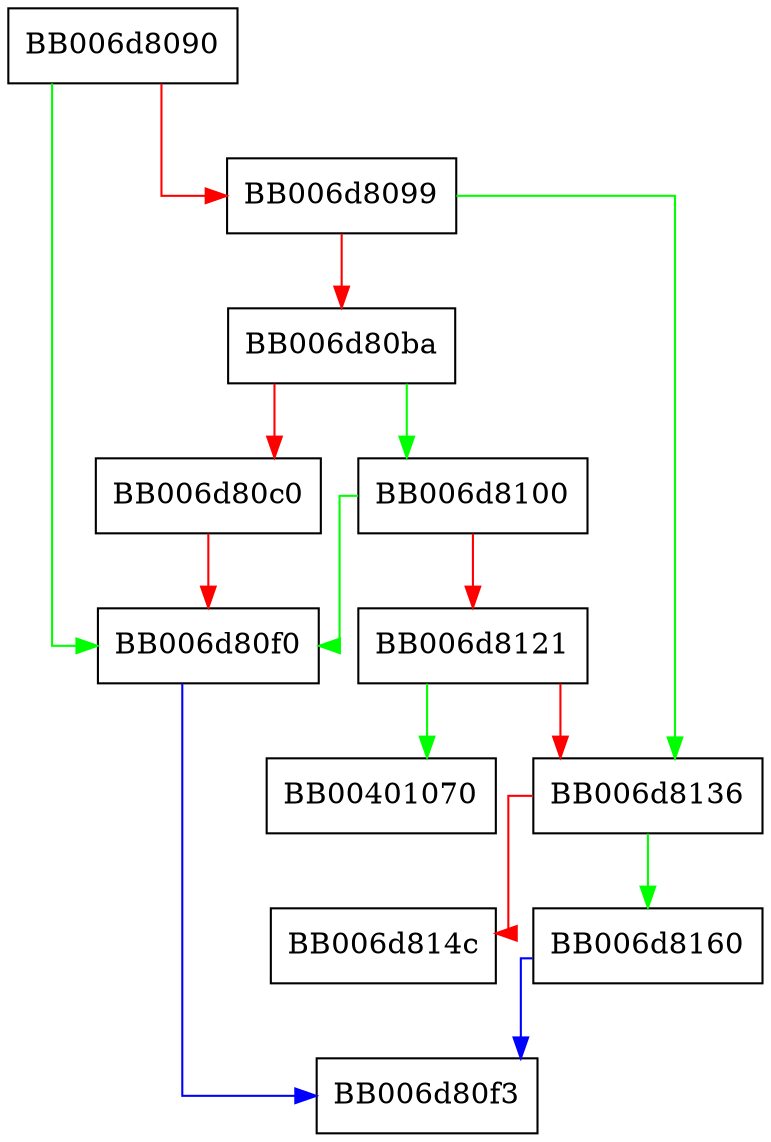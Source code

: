 digraph cmac_gen_set_params {
  node [shape="box"];
  graph [splines=ortho];
  BB006d8090 -> BB006d80f0 [color="green"];
  BB006d8090 -> BB006d8099 [color="red"];
  BB006d8099 -> BB006d8136 [color="green"];
  BB006d8099 -> BB006d80ba [color="red"];
  BB006d80ba -> BB006d8100 [color="green"];
  BB006d80ba -> BB006d80c0 [color="red"];
  BB006d80c0 -> BB006d80f0 [color="red"];
  BB006d80f0 -> BB006d80f3 [color="blue"];
  BB006d8100 -> BB006d80f0 [color="green"];
  BB006d8100 -> BB006d8121 [color="red"];
  BB006d8121 -> BB00401070 [color="green"];
  BB006d8121 -> BB006d8136 [color="red"];
  BB006d8136 -> BB006d8160 [color="green"];
  BB006d8136 -> BB006d814c [color="red"];
  BB006d8160 -> BB006d80f3 [color="blue"];
}